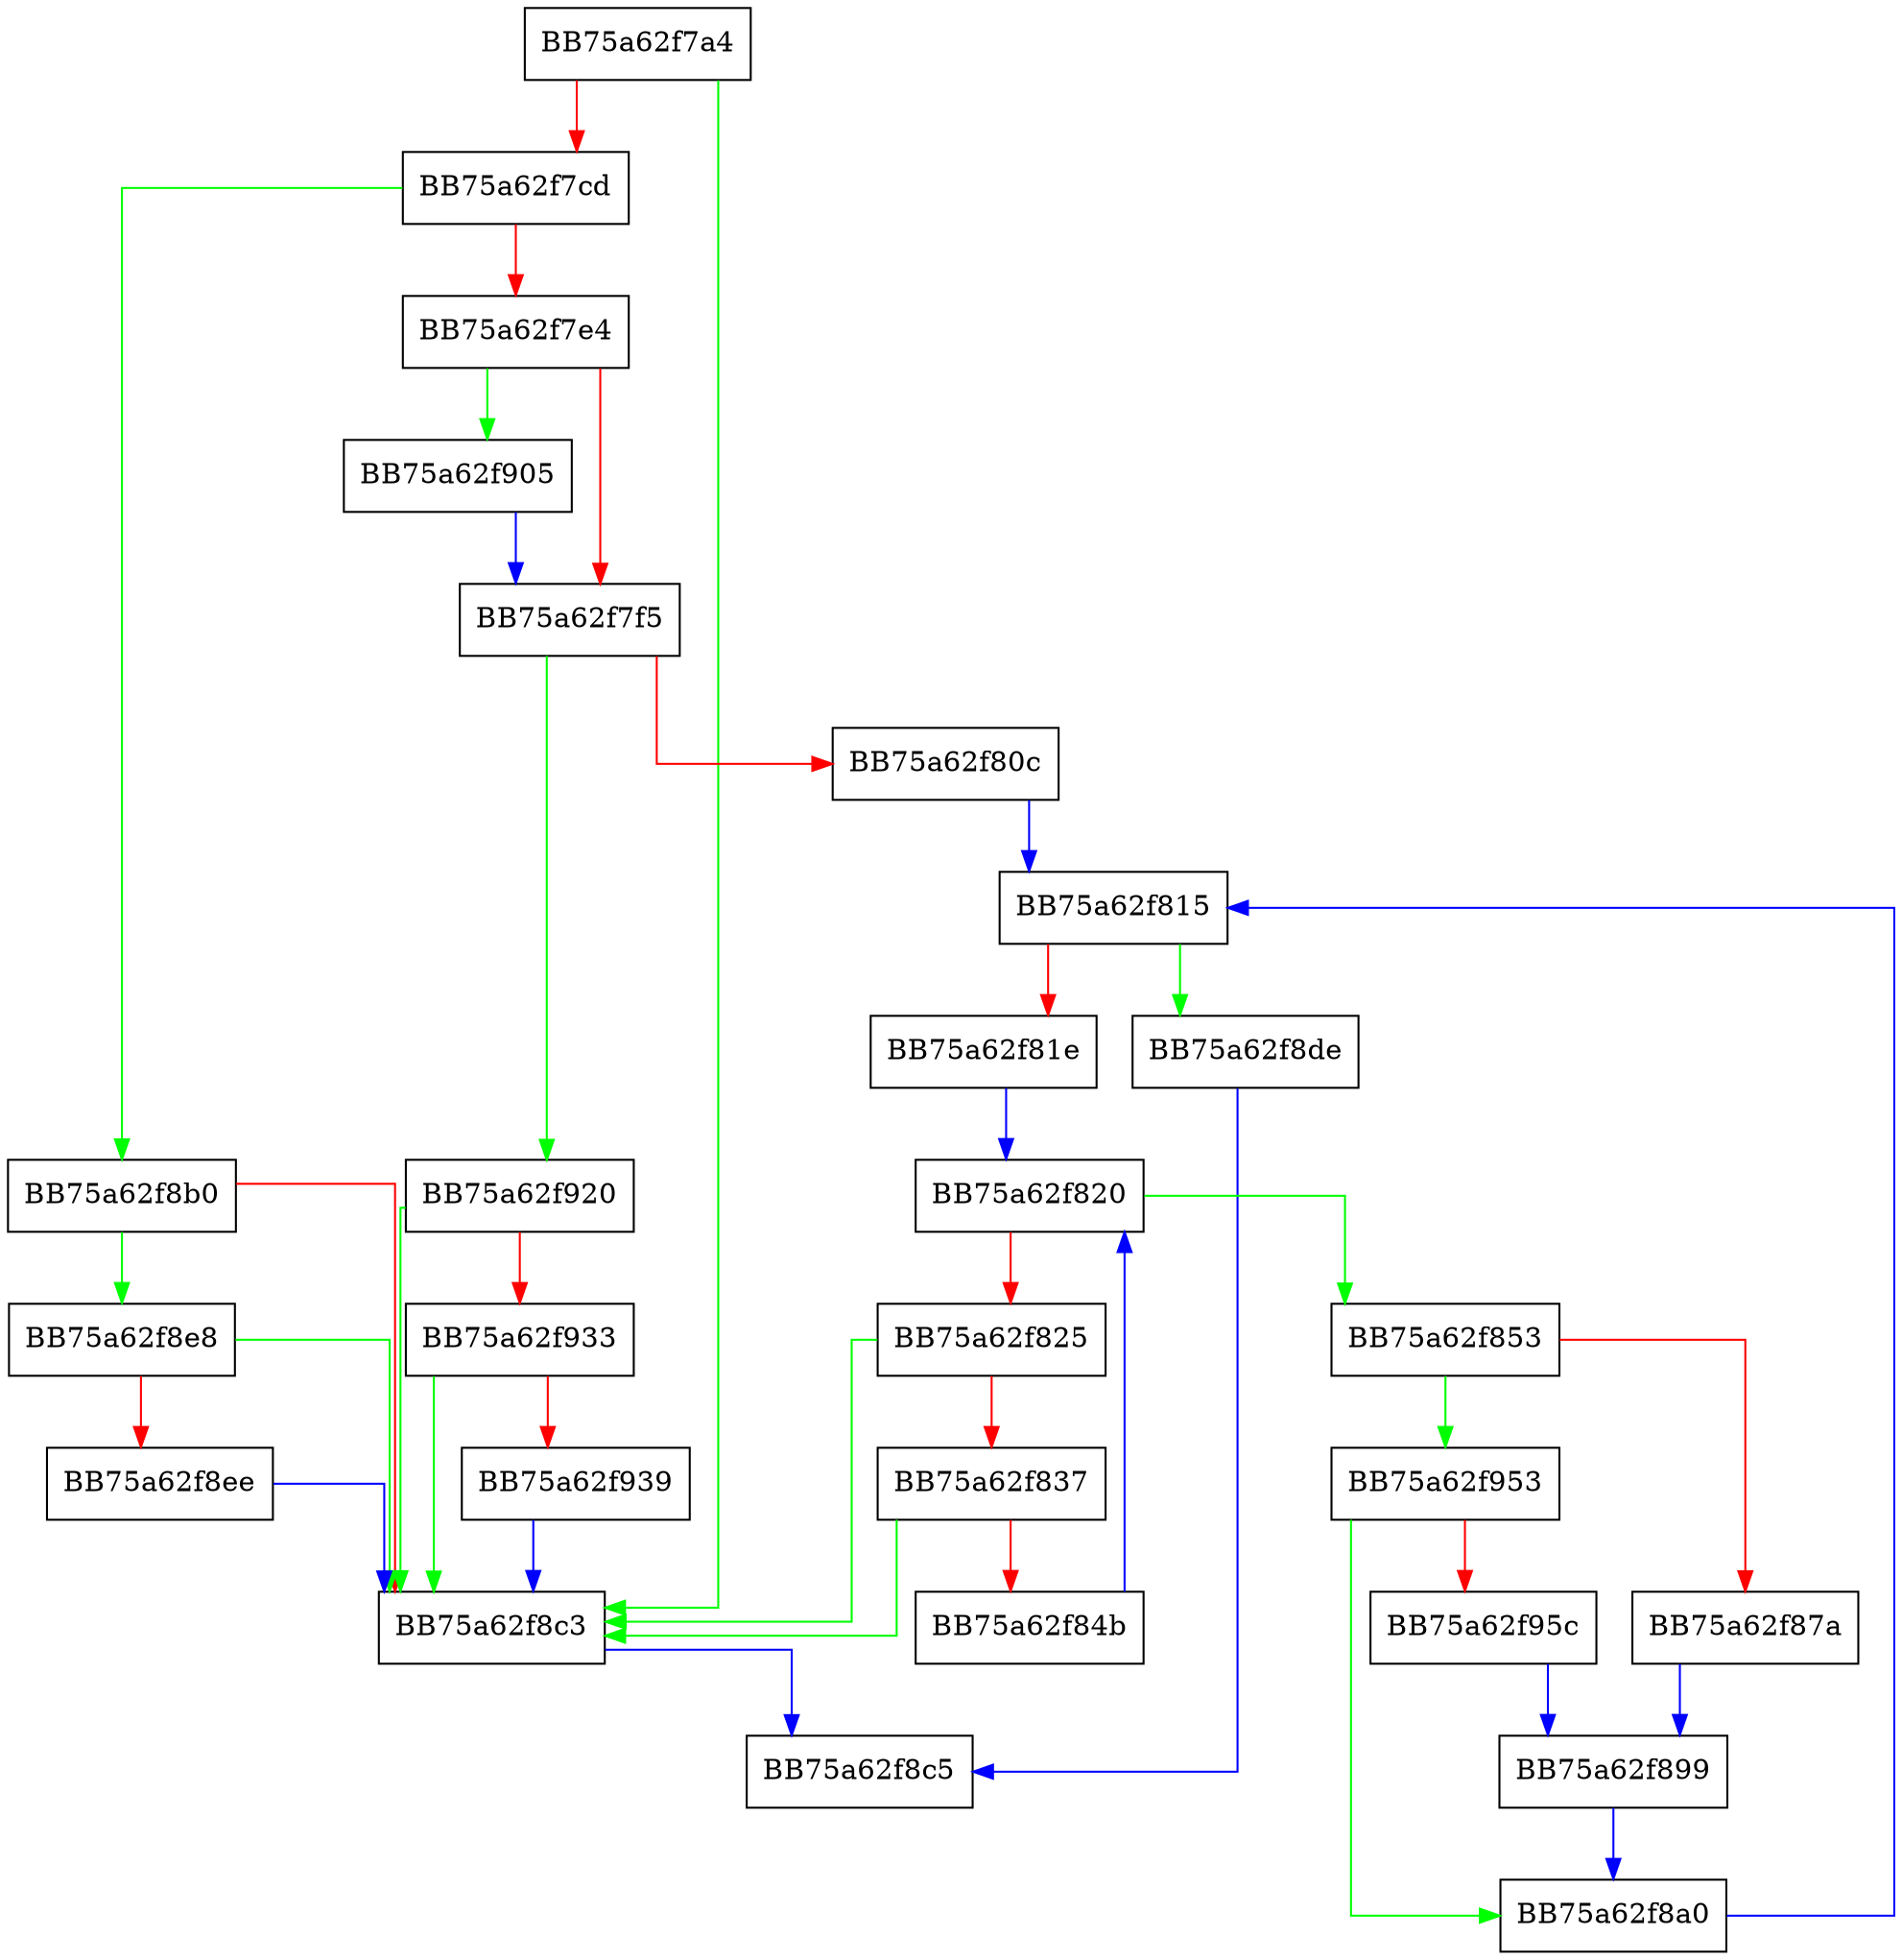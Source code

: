 digraph MpBase64ToBlob {
  node [shape="box"];
  graph [splines=ortho];
  BB75a62f7a4 -> BB75a62f8c3 [color="green"];
  BB75a62f7a4 -> BB75a62f7cd [color="red"];
  BB75a62f7cd -> BB75a62f8b0 [color="green"];
  BB75a62f7cd -> BB75a62f7e4 [color="red"];
  BB75a62f7e4 -> BB75a62f905 [color="green"];
  BB75a62f7e4 -> BB75a62f7f5 [color="red"];
  BB75a62f7f5 -> BB75a62f920 [color="green"];
  BB75a62f7f5 -> BB75a62f80c [color="red"];
  BB75a62f80c -> BB75a62f815 [color="blue"];
  BB75a62f815 -> BB75a62f8de [color="green"];
  BB75a62f815 -> BB75a62f81e [color="red"];
  BB75a62f81e -> BB75a62f820 [color="blue"];
  BB75a62f820 -> BB75a62f853 [color="green"];
  BB75a62f820 -> BB75a62f825 [color="red"];
  BB75a62f825 -> BB75a62f8c3 [color="green"];
  BB75a62f825 -> BB75a62f837 [color="red"];
  BB75a62f837 -> BB75a62f8c3 [color="green"];
  BB75a62f837 -> BB75a62f84b [color="red"];
  BB75a62f84b -> BB75a62f820 [color="blue"];
  BB75a62f853 -> BB75a62f953 [color="green"];
  BB75a62f853 -> BB75a62f87a [color="red"];
  BB75a62f87a -> BB75a62f899 [color="blue"];
  BB75a62f899 -> BB75a62f8a0 [color="blue"];
  BB75a62f8a0 -> BB75a62f815 [color="blue"];
  BB75a62f8b0 -> BB75a62f8e8 [color="green"];
  BB75a62f8b0 -> BB75a62f8c3 [color="red"];
  BB75a62f8c3 -> BB75a62f8c5 [color="blue"];
  BB75a62f8de -> BB75a62f8c5 [color="blue"];
  BB75a62f8e8 -> BB75a62f8c3 [color="green"];
  BB75a62f8e8 -> BB75a62f8ee [color="red"];
  BB75a62f8ee -> BB75a62f8c3 [color="blue"];
  BB75a62f905 -> BB75a62f7f5 [color="blue"];
  BB75a62f920 -> BB75a62f8c3 [color="green"];
  BB75a62f920 -> BB75a62f933 [color="red"];
  BB75a62f933 -> BB75a62f8c3 [color="green"];
  BB75a62f933 -> BB75a62f939 [color="red"];
  BB75a62f939 -> BB75a62f8c3 [color="blue"];
  BB75a62f953 -> BB75a62f8a0 [color="green"];
  BB75a62f953 -> BB75a62f95c [color="red"];
  BB75a62f95c -> BB75a62f899 [color="blue"];
}